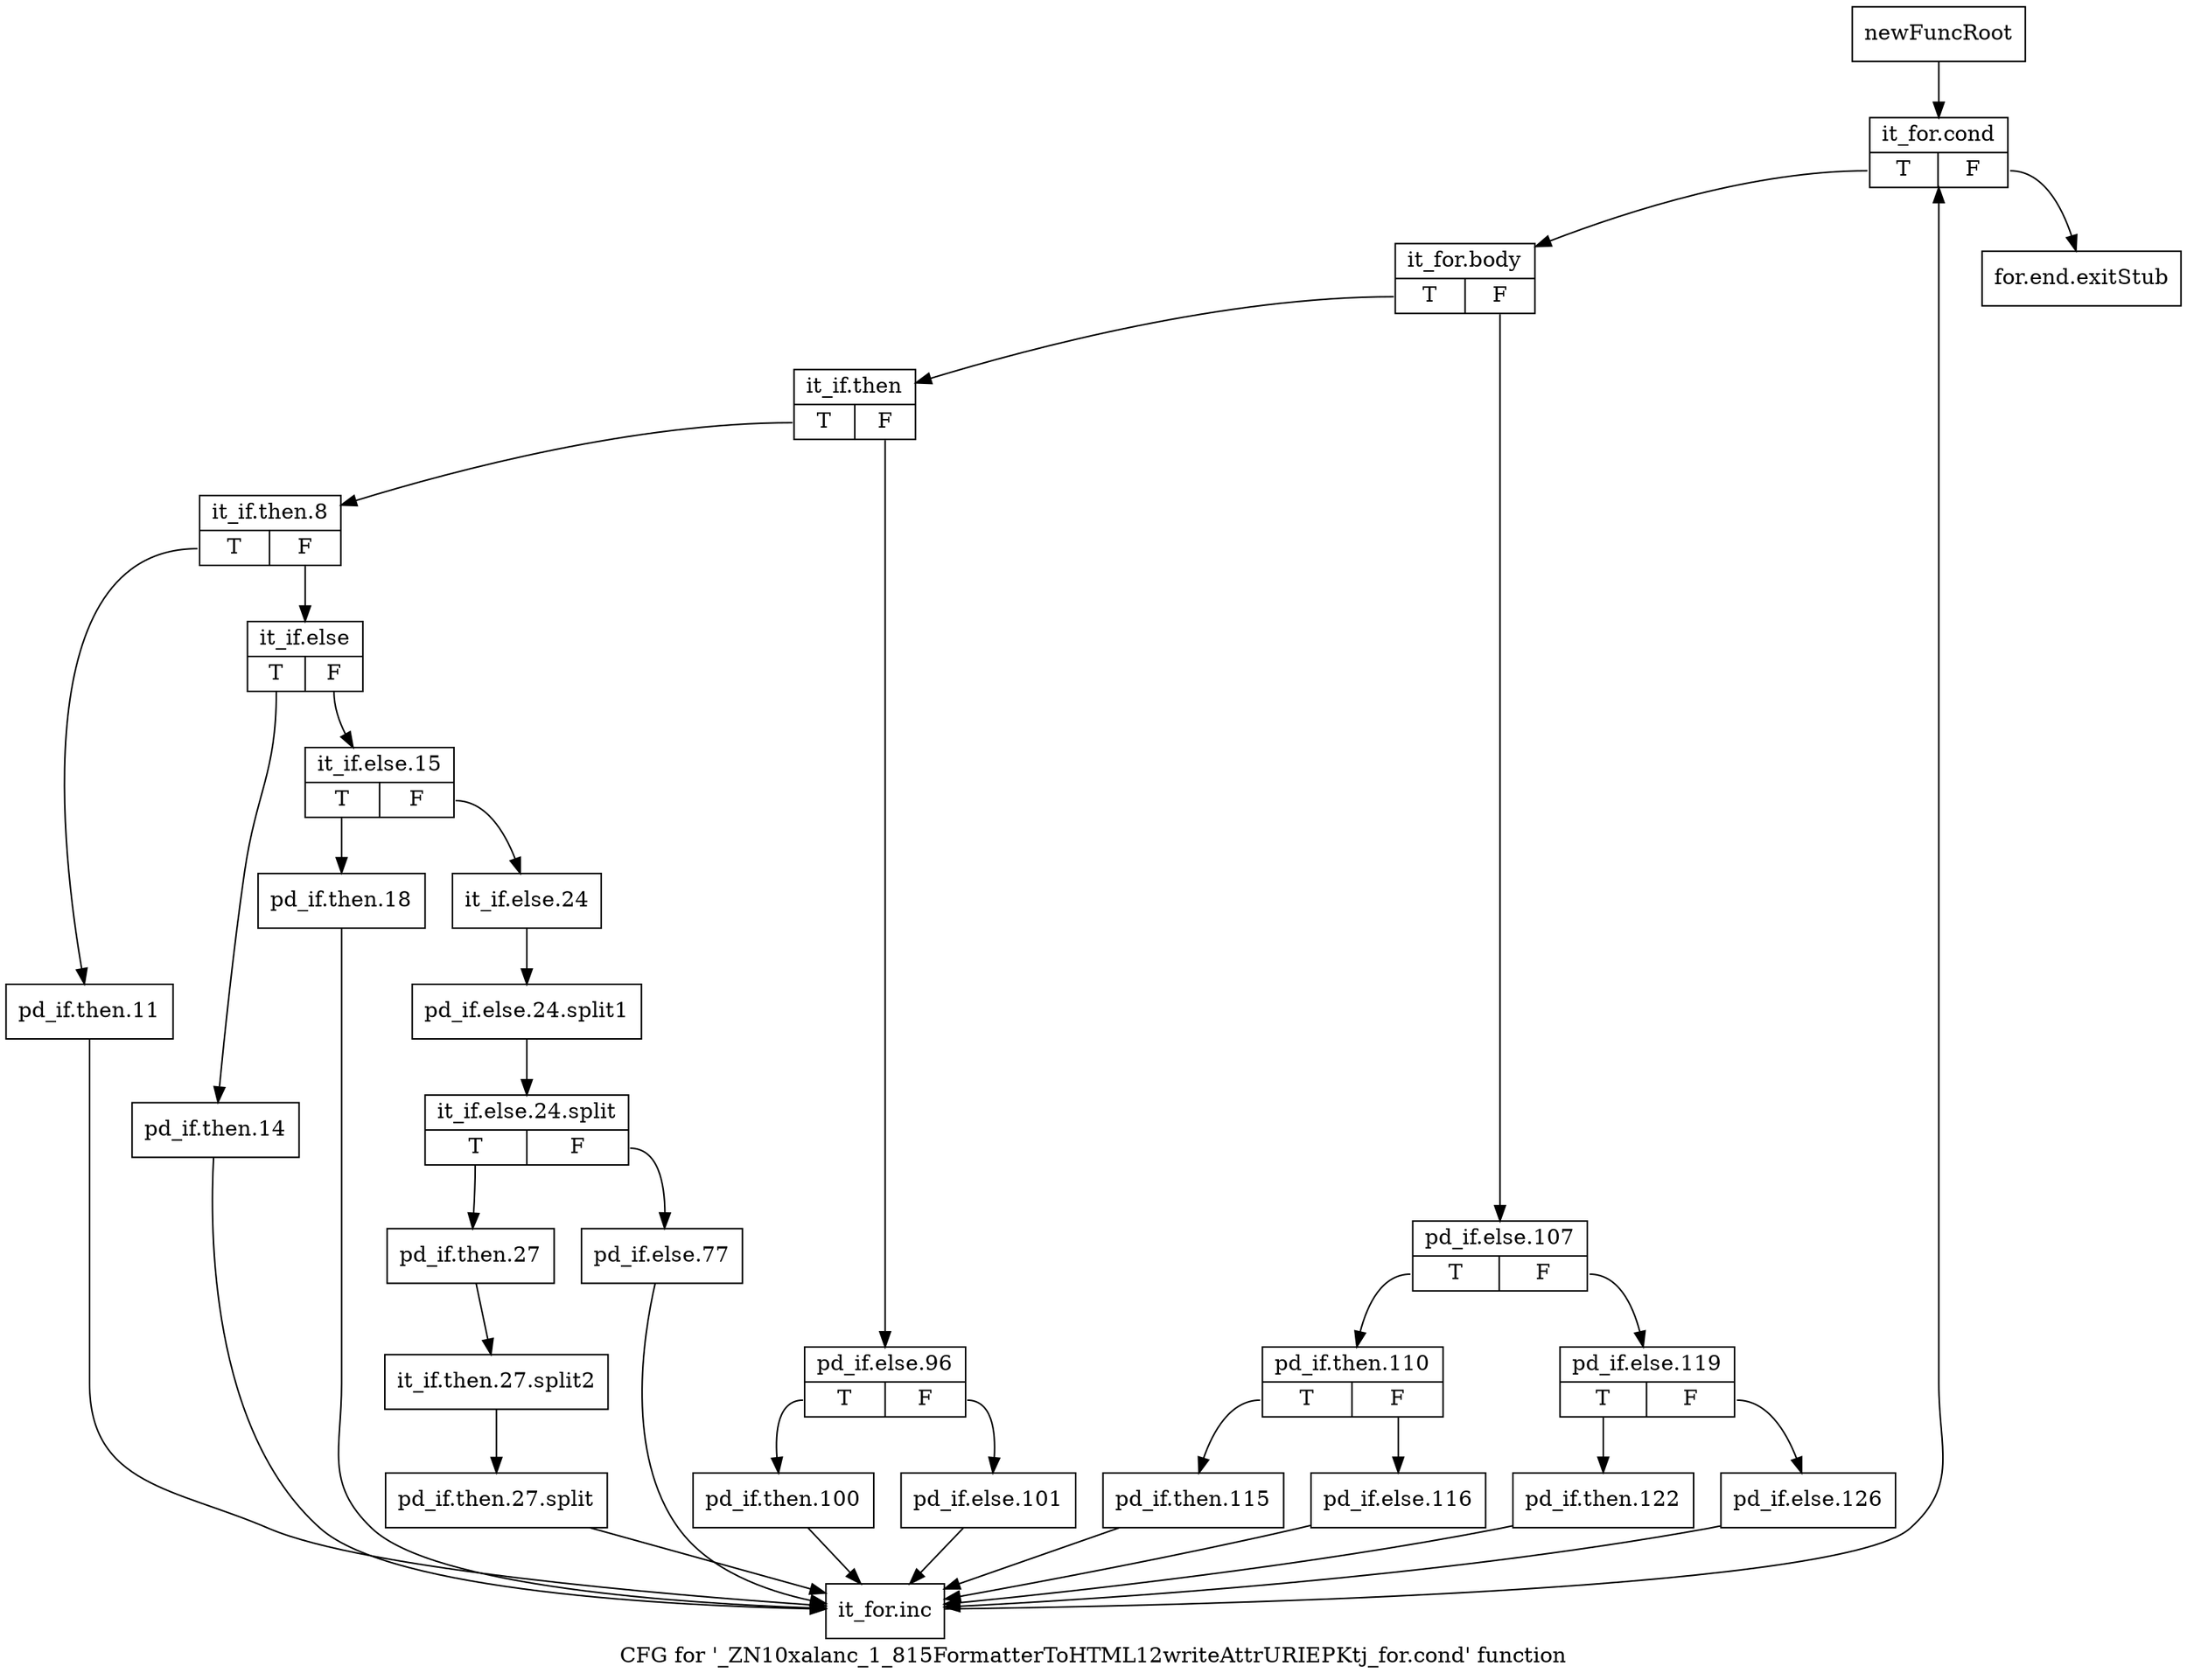 digraph "CFG for '_ZN10xalanc_1_815FormatterToHTML12writeAttrURIEPKtj_for.cond' function" {
	label="CFG for '_ZN10xalanc_1_815FormatterToHTML12writeAttrURIEPKtj_for.cond' function";

	Node0x9db02c0 [shape=record,label="{newFuncRoot}"];
	Node0x9db02c0 -> Node0x9db0360;
	Node0x9db0310 [shape=record,label="{for.end.exitStub}"];
	Node0x9db0360 [shape=record,label="{it_for.cond|{<s0>T|<s1>F}}"];
	Node0x9db0360:s0 -> Node0x9db03b0;
	Node0x9db0360:s1 -> Node0x9db0310;
	Node0x9db03b0 [shape=record,label="{it_for.body|{<s0>T|<s1>F}}"];
	Node0x9db03b0:s0 -> Node0x9db0630;
	Node0x9db03b0:s1 -> Node0x9db0400;
	Node0x9db0400 [shape=record,label="{pd_if.else.107|{<s0>T|<s1>F}}"];
	Node0x9db0400:s0 -> Node0x9db0540;
	Node0x9db0400:s1 -> Node0x9db0450;
	Node0x9db0450 [shape=record,label="{pd_if.else.119|{<s0>T|<s1>F}}"];
	Node0x9db0450:s0 -> Node0x9db04f0;
	Node0x9db0450:s1 -> Node0x9db04a0;
	Node0x9db04a0 [shape=record,label="{pd_if.else.126}"];
	Node0x9db04a0 -> Node0x9db0a40;
	Node0x9db04f0 [shape=record,label="{pd_if.then.122}"];
	Node0x9db04f0 -> Node0x9db0a40;
	Node0x9db0540 [shape=record,label="{pd_if.then.110|{<s0>T|<s1>F}}"];
	Node0x9db0540:s0 -> Node0x9db05e0;
	Node0x9db0540:s1 -> Node0x9db0590;
	Node0x9db0590 [shape=record,label="{pd_if.else.116}"];
	Node0x9db0590 -> Node0x9db0a40;
	Node0x9db05e0 [shape=record,label="{pd_if.then.115}"];
	Node0x9db05e0 -> Node0x9db0a40;
	Node0x9db0630 [shape=record,label="{it_if.then|{<s0>T|<s1>F}}"];
	Node0x9db0630:s0 -> Node0x9db0770;
	Node0x9db0630:s1 -> Node0x9db0680;
	Node0x9db0680 [shape=record,label="{pd_if.else.96|{<s0>T|<s1>F}}"];
	Node0x9db0680:s0 -> Node0x9db0720;
	Node0x9db0680:s1 -> Node0x9db06d0;
	Node0x9db06d0 [shape=record,label="{pd_if.else.101}"];
	Node0x9db06d0 -> Node0x9db0a40;
	Node0x9db0720 [shape=record,label="{pd_if.then.100}"];
	Node0x9db0720 -> Node0x9db0a40;
	Node0x9db0770 [shape=record,label="{it_if.then.8|{<s0>T|<s1>F}}"];
	Node0x9db0770:s0 -> Node0x9db09f0;
	Node0x9db0770:s1 -> Node0x9db07c0;
	Node0x9db07c0 [shape=record,label="{it_if.else|{<s0>T|<s1>F}}"];
	Node0x9db07c0:s0 -> Node0x9db09a0;
	Node0x9db07c0:s1 -> Node0x9db0810;
	Node0x9db0810 [shape=record,label="{it_if.else.15|{<s0>T|<s1>F}}"];
	Node0x9db0810:s0 -> Node0x9db0950;
	Node0x9db0810:s1 -> Node0x9db0860;
	Node0x9db0860 [shape=record,label="{it_if.else.24}"];
	Node0x9db0860 -> Node0xd042d90;
	Node0xd042d90 [shape=record,label="{pd_if.else.24.split1}"];
	Node0xd042d90 -> Node0xd043380;
	Node0xd043380 [shape=record,label="{it_if.else.24.split|{<s0>T|<s1>F}}"];
	Node0xd043380:s0 -> Node0x9db0900;
	Node0xd043380:s1 -> Node0x9db08b0;
	Node0x9db08b0 [shape=record,label="{pd_if.else.77}"];
	Node0x9db08b0 -> Node0x9db0a40;
	Node0x9db0900 [shape=record,label="{pd_if.then.27}"];
	Node0x9db0900 -> Node0xd039330;
	Node0xd039330 [shape=record,label="{it_if.then.27.split2}"];
	Node0xd039330 -> Node0xd0396a0;
	Node0xd0396a0 [shape=record,label="{pd_if.then.27.split}"];
	Node0xd0396a0 -> Node0x9db0a40;
	Node0x9db0950 [shape=record,label="{pd_if.then.18}"];
	Node0x9db0950 -> Node0x9db0a40;
	Node0x9db09a0 [shape=record,label="{pd_if.then.14}"];
	Node0x9db09a0 -> Node0x9db0a40;
	Node0x9db09f0 [shape=record,label="{pd_if.then.11}"];
	Node0x9db09f0 -> Node0x9db0a40;
	Node0x9db0a40 [shape=record,label="{it_for.inc}"];
	Node0x9db0a40 -> Node0x9db0360;
}
